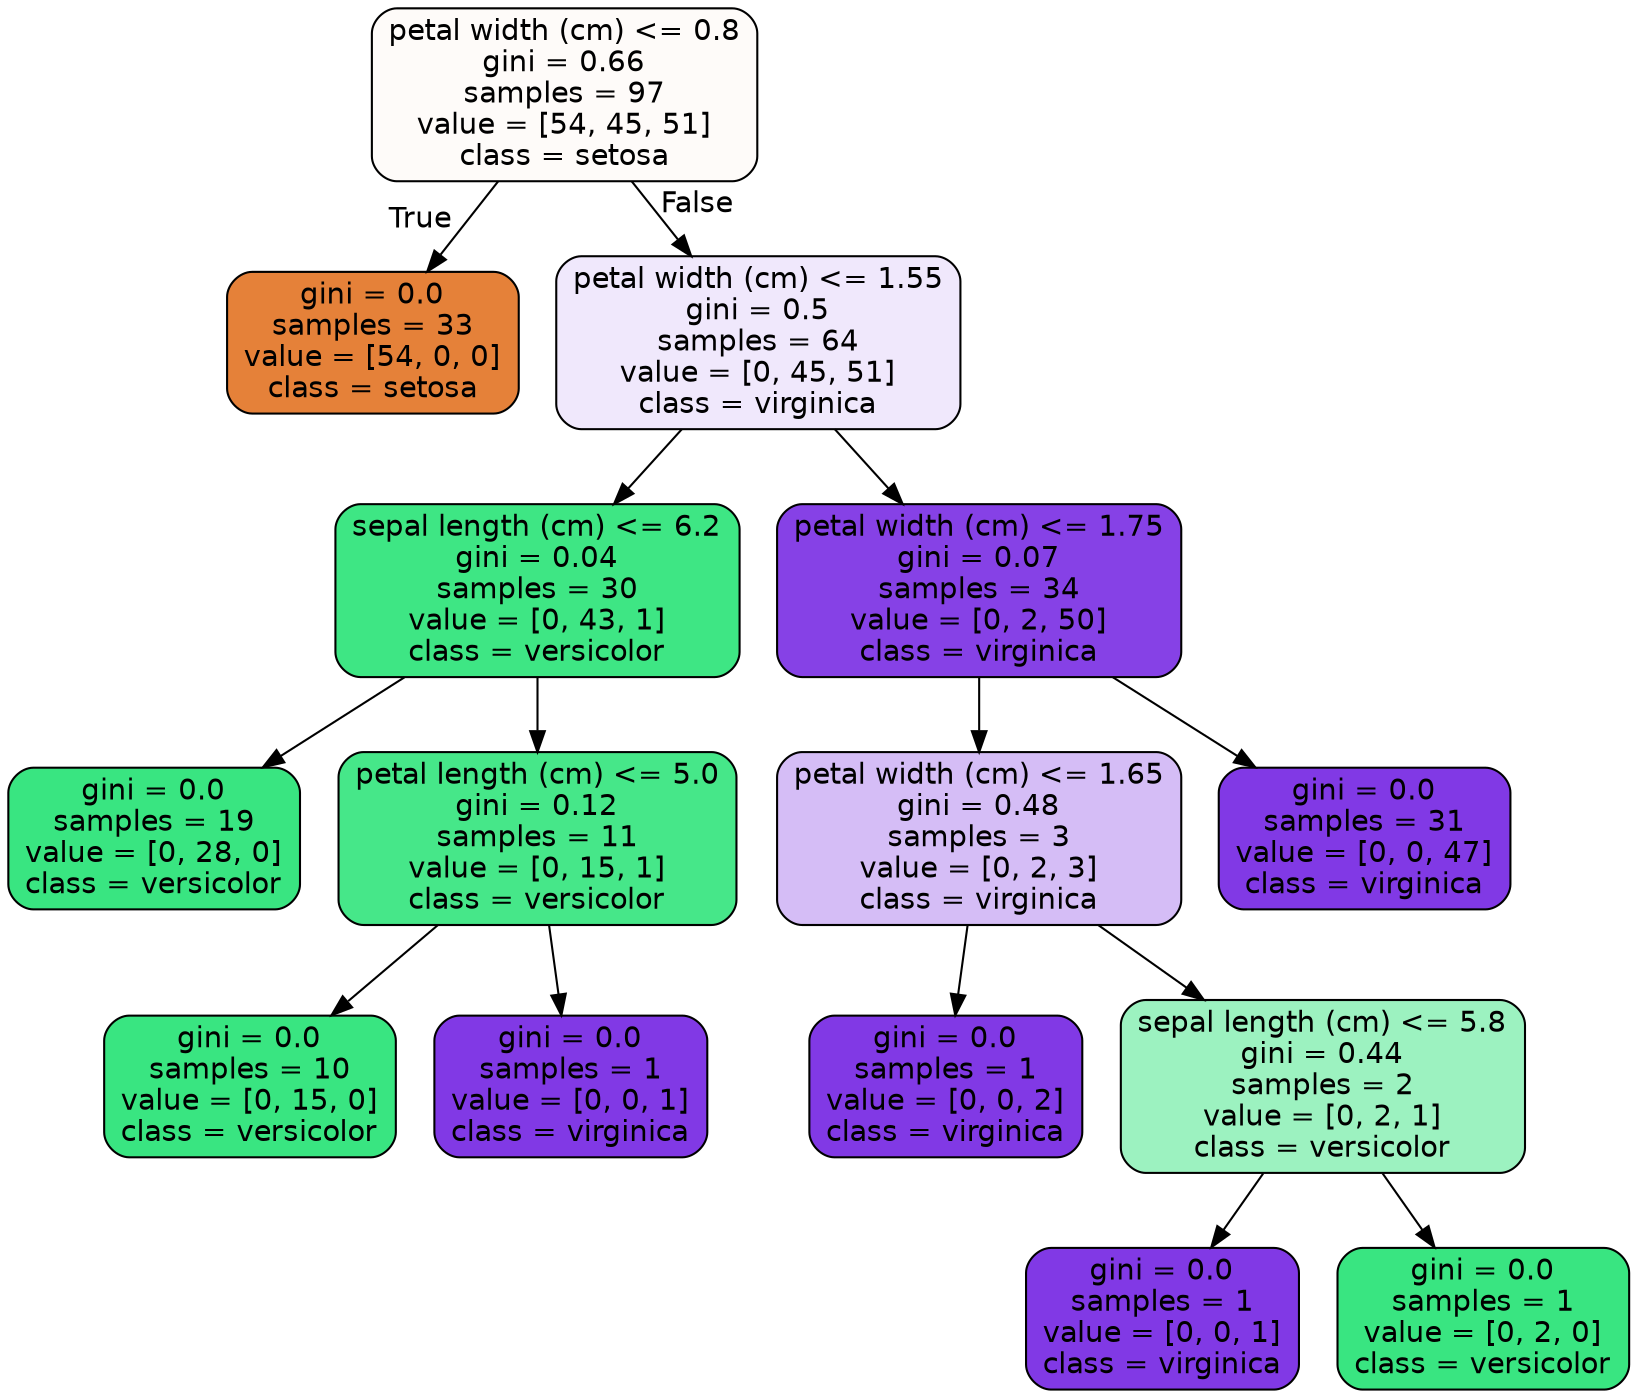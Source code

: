 digraph Tree {
node [shape=box, style="filled, rounded", color="black", fontname=helvetica] ;
edge [fontname=helvetica] ;
0 [label="petal width (cm) <= 0.8\ngini = 0.66\nsamples = 97\nvalue = [54, 45, 51]\nclass = setosa", fillcolor="#fefbf9"] ;
1 [label="gini = 0.0\nsamples = 33\nvalue = [54, 0, 0]\nclass = setosa", fillcolor="#e58139"] ;
0 -> 1 [labeldistance=2.5, labelangle=45, headlabel="True"] ;
2 [label="petal width (cm) <= 1.55\ngini = 0.5\nsamples = 64\nvalue = [0, 45, 51]\nclass = virginica", fillcolor="#f0e8fc"] ;
0 -> 2 [labeldistance=2.5, labelangle=-45, headlabel="False"] ;
3 [label="sepal length (cm) <= 6.2\ngini = 0.04\nsamples = 30\nvalue = [0, 43, 1]\nclass = versicolor", fillcolor="#3ee684"] ;
2 -> 3 ;
4 [label="gini = 0.0\nsamples = 19\nvalue = [0, 28, 0]\nclass = versicolor", fillcolor="#39e581"] ;
3 -> 4 ;
5 [label="petal length (cm) <= 5.0\ngini = 0.12\nsamples = 11\nvalue = [0, 15, 1]\nclass = versicolor", fillcolor="#46e789"] ;
3 -> 5 ;
6 [label="gini = 0.0\nsamples = 10\nvalue = [0, 15, 0]\nclass = versicolor", fillcolor="#39e581"] ;
5 -> 6 ;
7 [label="gini = 0.0\nsamples = 1\nvalue = [0, 0, 1]\nclass = virginica", fillcolor="#8139e5"] ;
5 -> 7 ;
8 [label="petal width (cm) <= 1.75\ngini = 0.07\nsamples = 34\nvalue = [0, 2, 50]\nclass = virginica", fillcolor="#8641e6"] ;
2 -> 8 ;
9 [label="petal width (cm) <= 1.65\ngini = 0.48\nsamples = 3\nvalue = [0, 2, 3]\nclass = virginica", fillcolor="#d5bdf6"] ;
8 -> 9 ;
10 [label="gini = 0.0\nsamples = 1\nvalue = [0, 0, 2]\nclass = virginica", fillcolor="#8139e5"] ;
9 -> 10 ;
11 [label="sepal length (cm) <= 5.8\ngini = 0.44\nsamples = 2\nvalue = [0, 2, 1]\nclass = versicolor", fillcolor="#9cf2c0"] ;
9 -> 11 ;
12 [label="gini = 0.0\nsamples = 1\nvalue = [0, 0, 1]\nclass = virginica", fillcolor="#8139e5"] ;
11 -> 12 ;
13 [label="gini = 0.0\nsamples = 1\nvalue = [0, 2, 0]\nclass = versicolor", fillcolor="#39e581"] ;
11 -> 13 ;
14 [label="gini = 0.0\nsamples = 31\nvalue = [0, 0, 47]\nclass = virginica", fillcolor="#8139e5"] ;
8 -> 14 ;
}